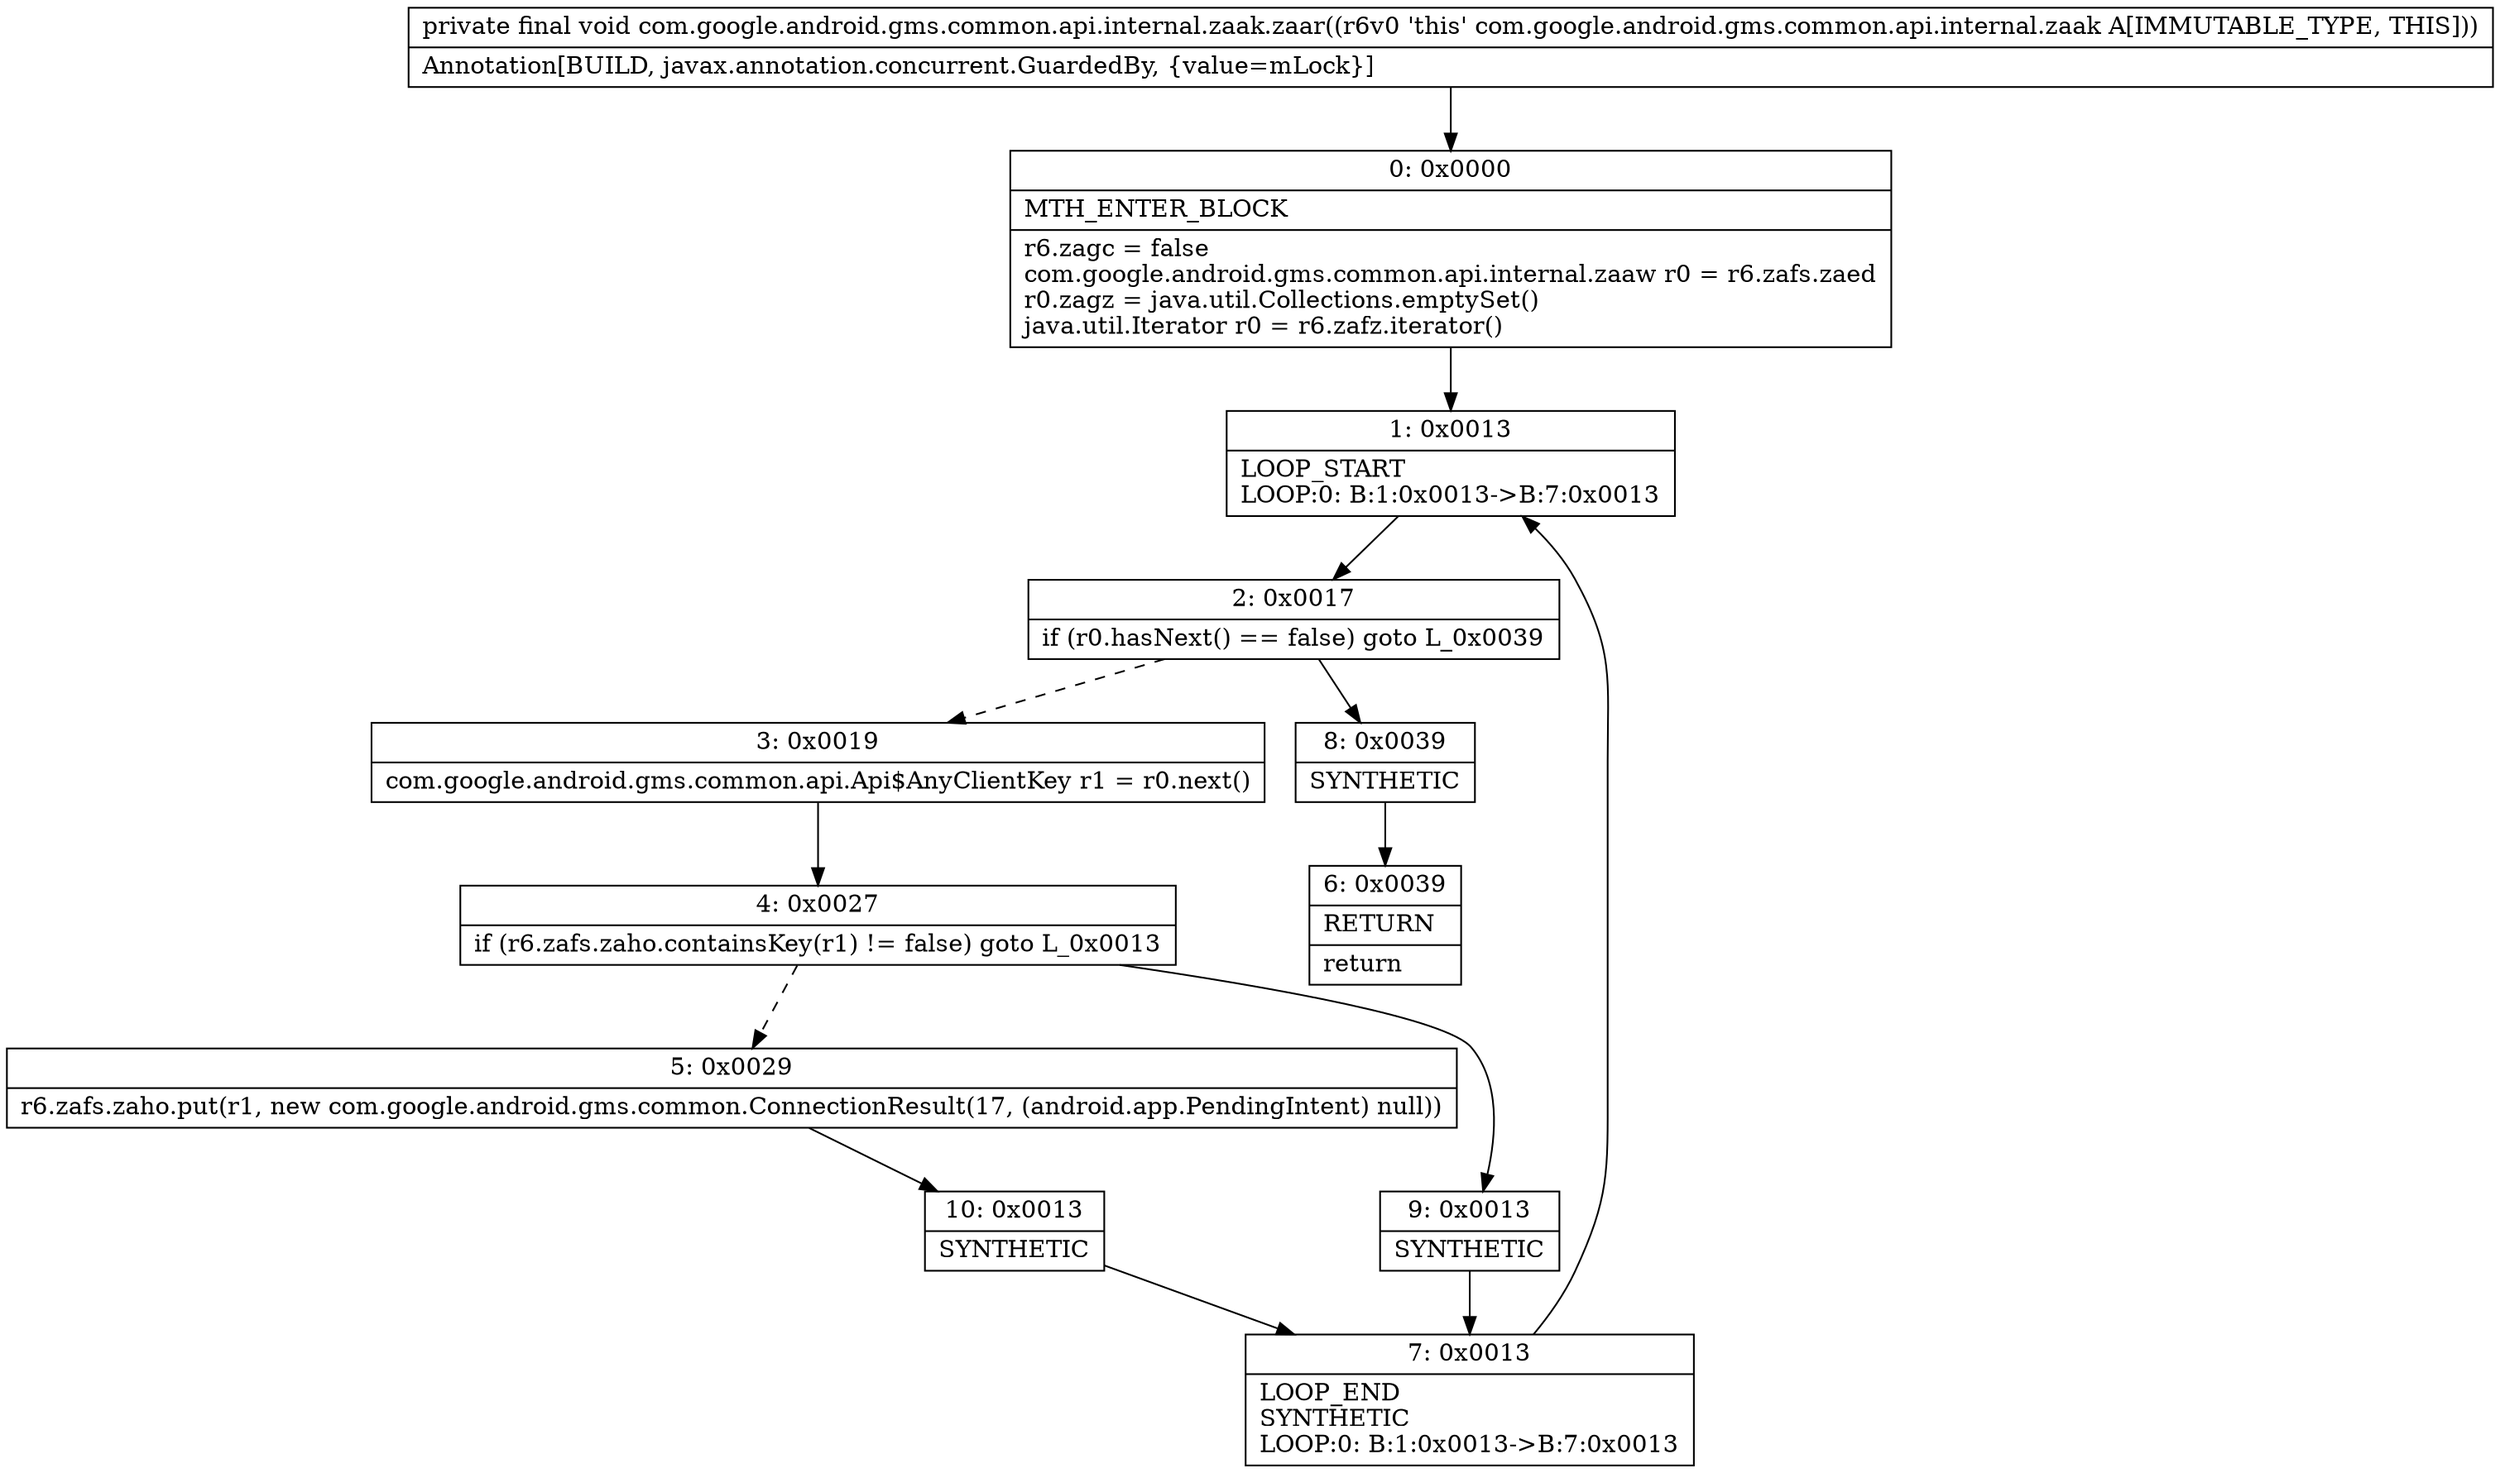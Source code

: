 digraph "CFG forcom.google.android.gms.common.api.internal.zaak.zaar()V" {
Node_0 [shape=record,label="{0\:\ 0x0000|MTH_ENTER_BLOCK\l|r6.zagc = false\lcom.google.android.gms.common.api.internal.zaaw r0 = r6.zafs.zaed\lr0.zagz = java.util.Collections.emptySet()\ljava.util.Iterator r0 = r6.zafz.iterator()\l}"];
Node_1 [shape=record,label="{1\:\ 0x0013|LOOP_START\lLOOP:0: B:1:0x0013\-\>B:7:0x0013\l}"];
Node_2 [shape=record,label="{2\:\ 0x0017|if (r0.hasNext() == false) goto L_0x0039\l}"];
Node_3 [shape=record,label="{3\:\ 0x0019|com.google.android.gms.common.api.Api$AnyClientKey r1 = r0.next()\l}"];
Node_4 [shape=record,label="{4\:\ 0x0027|if (r6.zafs.zaho.containsKey(r1) != false) goto L_0x0013\l}"];
Node_5 [shape=record,label="{5\:\ 0x0029|r6.zafs.zaho.put(r1, new com.google.android.gms.common.ConnectionResult(17, (android.app.PendingIntent) null))\l}"];
Node_6 [shape=record,label="{6\:\ 0x0039|RETURN\l|return\l}"];
Node_7 [shape=record,label="{7\:\ 0x0013|LOOP_END\lSYNTHETIC\lLOOP:0: B:1:0x0013\-\>B:7:0x0013\l}"];
Node_8 [shape=record,label="{8\:\ 0x0039|SYNTHETIC\l}"];
Node_9 [shape=record,label="{9\:\ 0x0013|SYNTHETIC\l}"];
Node_10 [shape=record,label="{10\:\ 0x0013|SYNTHETIC\l}"];
MethodNode[shape=record,label="{private final void com.google.android.gms.common.api.internal.zaak.zaar((r6v0 'this' com.google.android.gms.common.api.internal.zaak A[IMMUTABLE_TYPE, THIS]))  | Annotation[BUILD, javax.annotation.concurrent.GuardedBy, \{value=mLock\}]\l}"];
MethodNode -> Node_0;
Node_0 -> Node_1;
Node_1 -> Node_2;
Node_2 -> Node_3[style=dashed];
Node_2 -> Node_8;
Node_3 -> Node_4;
Node_4 -> Node_5[style=dashed];
Node_4 -> Node_9;
Node_5 -> Node_10;
Node_7 -> Node_1;
Node_8 -> Node_6;
Node_9 -> Node_7;
Node_10 -> Node_7;
}


